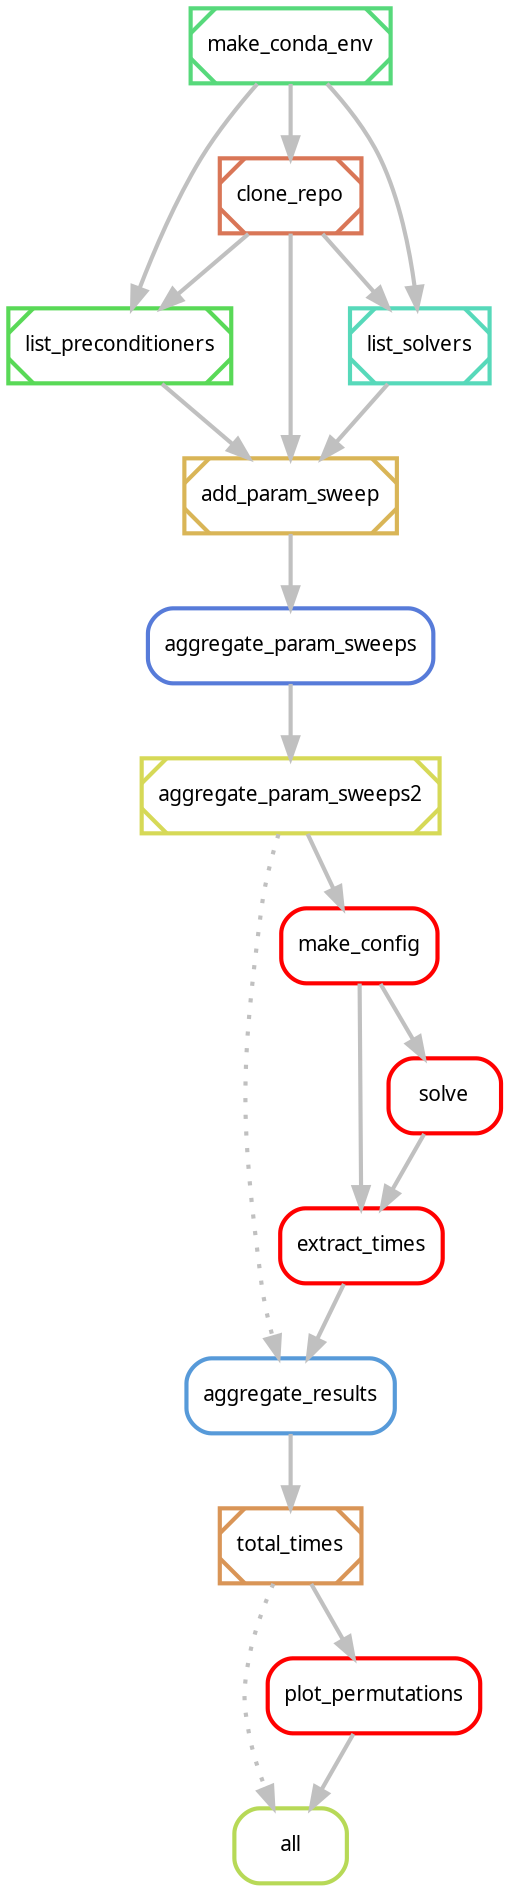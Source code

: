 digraph snakemake_dag {
    graph[bgcolor=white, margin=0];
    node[shape=box, style=rounded, fontname=sans,                 fontsize=10, penwidth=2];
    edge[penwidth=2, color=grey];
	0[label = "total_times", color = "0.08 0.6 0.85", style="diagonals"];
	1[label = "aggregate_param_sweeps2", color = "0.17 0.6 0.85", style="diagonals"];
	2[label = "aggregate_param_sweeps", color = "0.62 0.6 0.85", style="rounded"];
	3[label = "make_conda_env", color = "0.38 0.6 0.85", style="diagonals"];
	4[label = "clone_repo", color = "0.04 0.6 0.85", style="diagonals"];
	5[label = "list_preconditioners", color = "0.33 0.6 0.85", style="diagonals"];
	6[label = "list_solvers", color = "0.46 0.6 0.85", style="diagonals"];
	7[label = "add_param_sweep", color = "0.12 0.6 0.85", style="diagonals"];
	8[label = "all", color = "0.21 0.6 0.85", style="rounded"];
	9[label = "aggregate_results", color = "0.58 0.6 0.85", style="rounded"];
	10[label = "extract_times", color = "red", style="rounded"];
	11[label = "solve", color = "red", style="rounded"];
	12[label = "make_config", color = "red", style="rounded"];
	13[label = "plot_permutations", color = "red", style="rounded"];
	9 -> 0
	2 -> 1
	7 -> 2
	3 -> 4
	3 -> 5
	4 -> 5
	3 -> 6
	4 -> 6
	5 -> 7
	6 -> 7
	4 -> 7
	0 -> 8  [style="dotted"]
	1 -> 12
    10 -> 9
    11 -> 10
    12 -> 11
    12 -> 10
    13 -> 8
    0 -> 13
	1 -> 9  [style="dotted"]
}            
